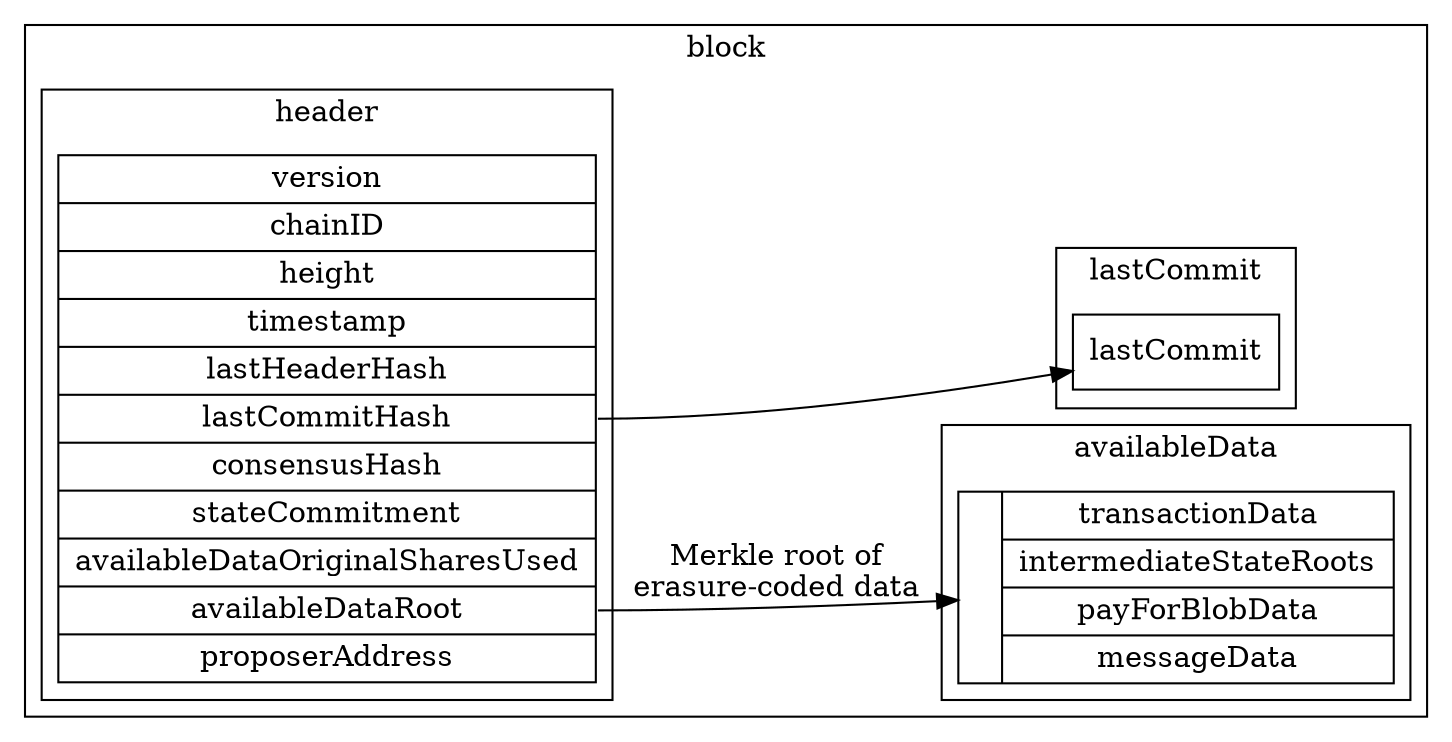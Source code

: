 digraph G {
    rankdir = "LR";
    node [shape = record];

    subgraph cluster_block {
        label = "block";

        subgraph cluster_body {
            label = "availableData";
            struct3 [label = "{ | { transactionData | intermediateStateRoots | payForBlobData | messageData } }"];
        }

        subgraph cluster_lastcommit {
            label = "lastCommit";
            struct2 [label = "{lastCommit}"];
        }

        subgraph cluster_header {
            label = "header";
            struct1 [label = "version | chainID | height | timestamp | lastHeaderHash | <f5> lastCommitHash | consensusHash | stateCommitment | availableDataOriginalSharesUsed | <f9> availableDataRoot | proposerAddress"];
        }
    }

    struct1:f5 -> struct2;
    struct1:f9 -> struct3 [label = "Merkle root of\nerasure-coded data"];

    edge [style = invis];
    struct1 -> struct3;
}
